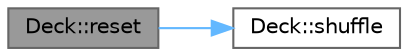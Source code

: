 digraph "Deck::reset"
{
 // LATEX_PDF_SIZE
  bgcolor="transparent";
  edge [fontname=Helvetica,fontsize=10,labelfontname=Helvetica,labelfontsize=10];
  node [fontname=Helvetica,fontsize=10,shape=box,height=0.2,width=0.4];
  rankdir="LR";
  Node1 [id="Node000001",label="Deck::reset",height=0.2,width=0.4,color="gray40", fillcolor="grey60", style="filled", fontcolor="black",tooltip="Resets the deck to a full 52-card set and shuffles it."];
  Node1 -> Node2 [id="edge1_Node000001_Node000002",color="steelblue1",style="solid",tooltip=" "];
  Node2 [id="Node000002",label="Deck::shuffle",height=0.2,width=0.4,color="grey40", fillcolor="white", style="filled",URL="$d6/deb/class_deck.html#ae5a1e52ab00ae5924f2bc6b730dba3eb",tooltip="Shuffles the deck randomly."];
}
